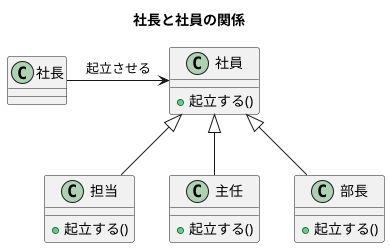 @startuml
title 社長と社員の関係

class 社員 {
  +起立する()
}
class 担当 {
  +起立する()
}
class 主任 {
  +起立する()
}
class 部長 {
  +起立する()
}
class 社長 {
}

社員 <|-- 担当
社員 <|-- 主任
社員 <|-- 部長
社長 -> 社員: 起立させる
@enduml